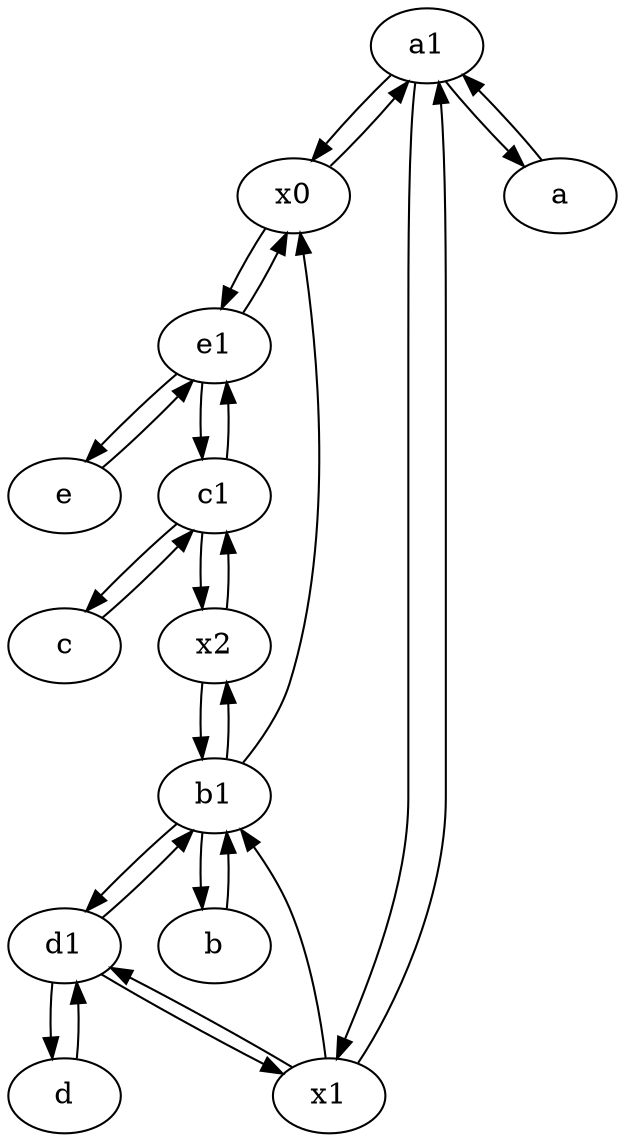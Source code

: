 digraph  {
	a1 [pos="40,15!"];
	c [pos="20,10!"];
	e1 [pos="25,45!"];
	d1 [pos="25,30!"];
	e [pos="30,50!"];
	b [pos="50,20!"];
	x0;
	x1;
	b1 [pos="45,20!"];
	x2;
	d [pos="20,30!"];
	a [pos="40,10!"];
	c1 [pos="30,15!"];
	a -> a1;
	c -> c1;
	x2 -> c1;
	b1 -> x2;
	d1 -> x1;
	c1 -> e1;
	x2 -> b1;
	e1 -> c1;
	b1 -> d1;
	d1 -> b1;
	e1 -> e;
	b1 -> x0;
	x0 -> a1;
	x1 -> a1;
	d1 -> d;
	d -> d1;
	e -> e1;
	x0 -> e1;
	x1 -> d1;
	c1 -> x2;
	e1 -> x0;
	c1 -> c;
	b -> b1;
	a1 -> a;
	b1 -> b;
	a1 -> x0;
	a1 -> x1;
	x1 -> b1;

	}